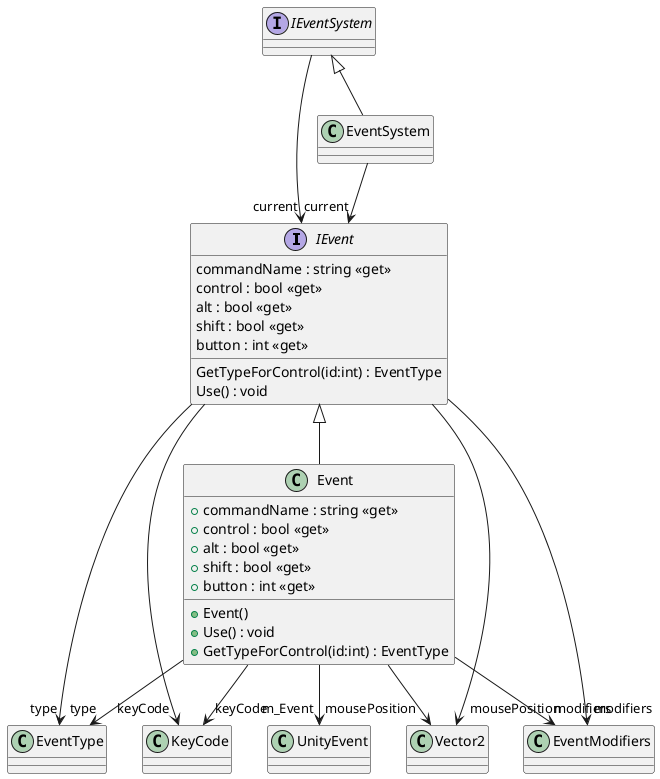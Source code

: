 @startuml
interface IEvent {
    commandName : string <<get>>
    control : bool <<get>>
    alt : bool <<get>>
    shift : bool <<get>>
    button : int <<get>>
    GetTypeForControl(id:int) : EventType
    Use() : void
}
class Event {
    + Event()
    + commandName : string <<get>>
    + control : bool <<get>>
    + alt : bool <<get>>
    + shift : bool <<get>>
    + button : int <<get>>
    + Use() : void
    + GetTypeForControl(id:int) : EventType
}
interface IEventSystem {
}
class EventSystem {
}
IEvent --> "type" EventType
IEvent --> "keyCode" KeyCode
IEvent --> "mousePosition" Vector2
IEvent --> "modifiers" EventModifiers
IEvent <|-- Event
Event --> "m_Event" UnityEvent
Event --> "type" EventType
Event --> "keyCode" KeyCode
Event --> "mousePosition" Vector2
Event --> "modifiers" EventModifiers
IEventSystem --> "current" IEvent
IEventSystem <|-- EventSystem
EventSystem --> "current" IEvent
@enduml

